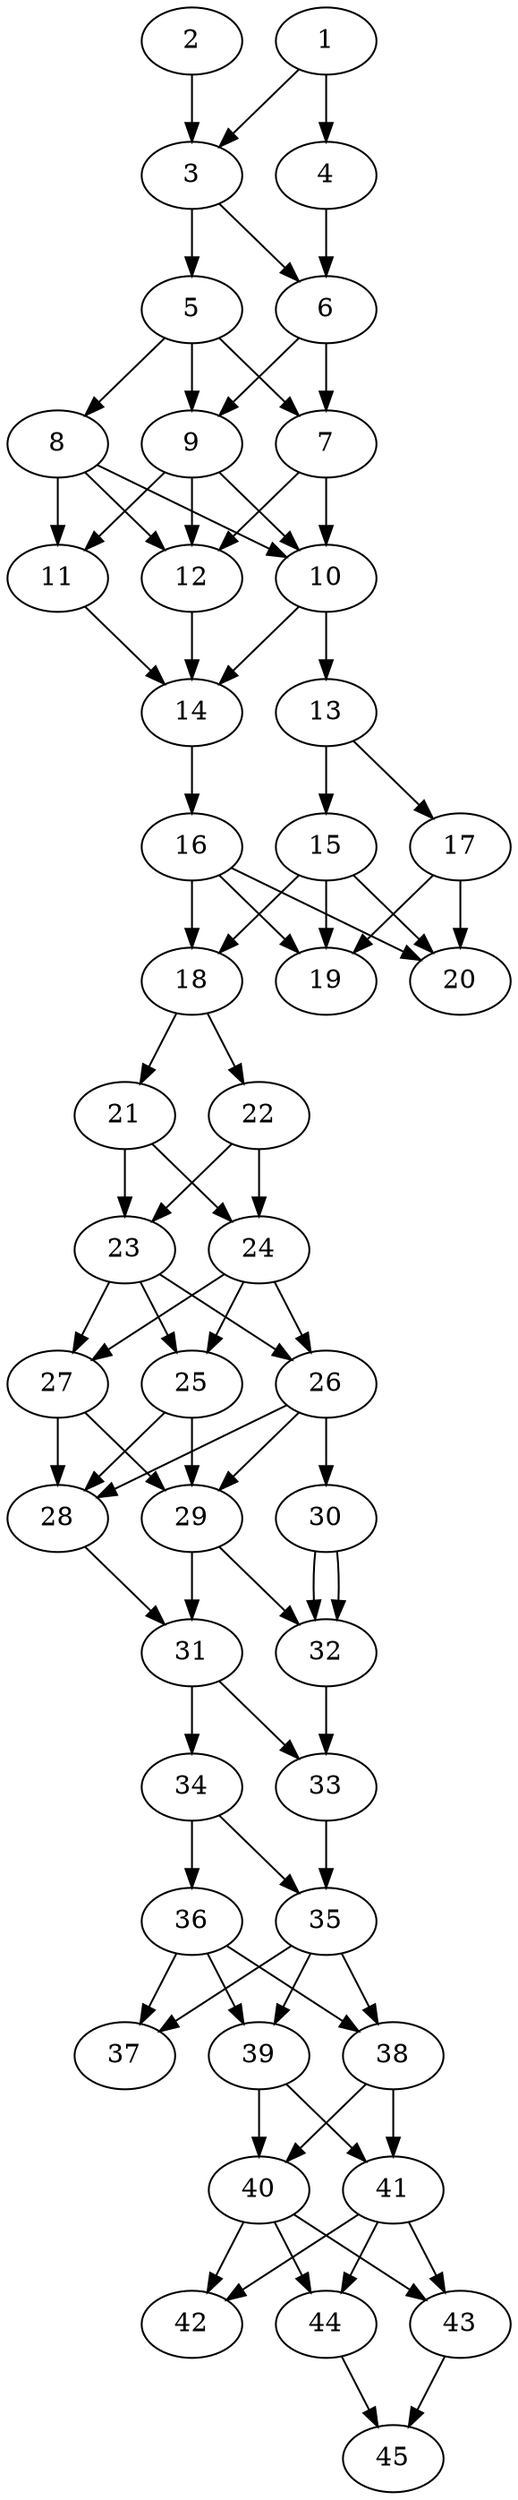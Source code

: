 // DAG automatically generated by daggen at Thu Oct  3 14:07:24 2019
// ./daggen --dot -n 45 --ccr 0.5 --fat 0.3 --regular 0.7 --density 0.9 --mindata 5242880 --maxdata 52428800 
digraph G {
  1 [size="101091328", alpha="0.19", expect_size="50545664"] 
  1 -> 3 [size ="50545664"]
  1 -> 4 [size ="50545664"]
  2 [size="41805824", alpha="0.06", expect_size="20902912"] 
  2 -> 3 [size ="20902912"]
  3 [size="17215488", alpha="0.18", expect_size="8607744"] 
  3 -> 5 [size ="8607744"]
  3 -> 6 [size ="8607744"]
  4 [size="19111936", alpha="0.08", expect_size="9555968"] 
  4 -> 6 [size ="9555968"]
  5 [size="64595968", alpha="0.14", expect_size="32297984"] 
  5 -> 7 [size ="32297984"]
  5 -> 8 [size ="32297984"]
  5 -> 9 [size ="32297984"]
  6 [size="58476544", alpha="0.03", expect_size="29238272"] 
  6 -> 7 [size ="29238272"]
  6 -> 9 [size ="29238272"]
  7 [size="23228416", alpha="0.08", expect_size="11614208"] 
  7 -> 10 [size ="11614208"]
  7 -> 12 [size ="11614208"]
  8 [size="55932928", alpha="0.18", expect_size="27966464"] 
  8 -> 10 [size ="27966464"]
  8 -> 11 [size ="27966464"]
  8 -> 12 [size ="27966464"]
  9 [size="96657408", alpha="0.18", expect_size="48328704"] 
  9 -> 10 [size ="48328704"]
  9 -> 11 [size ="48328704"]
  9 -> 12 [size ="48328704"]
  10 [size="86218752", alpha="0.15", expect_size="43109376"] 
  10 -> 13 [size ="43109376"]
  10 -> 14 [size ="43109376"]
  11 [size="54558720", alpha="0.05", expect_size="27279360"] 
  11 -> 14 [size ="27279360"]
  12 [size="48852992", alpha="0.08", expect_size="24426496"] 
  12 -> 14 [size ="24426496"]
  13 [size="78127104", alpha="0.13", expect_size="39063552"] 
  13 -> 15 [size ="39063552"]
  13 -> 17 [size ="39063552"]
  14 [size="69578752", alpha="0.19", expect_size="34789376"] 
  14 -> 16 [size ="34789376"]
  15 [size="12566528", alpha="0.14", expect_size="6283264"] 
  15 -> 18 [size ="6283264"]
  15 -> 19 [size ="6283264"]
  15 -> 20 [size ="6283264"]
  16 [size="76695552", alpha="0.19", expect_size="38347776"] 
  16 -> 18 [size ="38347776"]
  16 -> 19 [size ="38347776"]
  16 -> 20 [size ="38347776"]
  17 [size="90013696", alpha="0.15", expect_size="45006848"] 
  17 -> 19 [size ="45006848"]
  17 -> 20 [size ="45006848"]
  18 [size="32753664", alpha="0.05", expect_size="16376832"] 
  18 -> 21 [size ="16376832"]
  18 -> 22 [size ="16376832"]
  19 [size="23003136", alpha="0.17", expect_size="11501568"] 
  20 [size="14954496", alpha="0.09", expect_size="7477248"] 
  21 [size="86693888", alpha="0.20", expect_size="43346944"] 
  21 -> 23 [size ="43346944"]
  21 -> 24 [size ="43346944"]
  22 [size="17700864", alpha="0.17", expect_size="8850432"] 
  22 -> 23 [size ="8850432"]
  22 -> 24 [size ="8850432"]
  23 [size="53653504", alpha="0.16", expect_size="26826752"] 
  23 -> 25 [size ="26826752"]
  23 -> 26 [size ="26826752"]
  23 -> 27 [size ="26826752"]
  24 [size="18626560", alpha="0.17", expect_size="9313280"] 
  24 -> 25 [size ="9313280"]
  24 -> 26 [size ="9313280"]
  24 -> 27 [size ="9313280"]
  25 [size="14389248", alpha="0.09", expect_size="7194624"] 
  25 -> 28 [size ="7194624"]
  25 -> 29 [size ="7194624"]
  26 [size="78987264", alpha="0.12", expect_size="39493632"] 
  26 -> 28 [size ="39493632"]
  26 -> 29 [size ="39493632"]
  26 -> 30 [size ="39493632"]
  27 [size="72419328", alpha="0.17", expect_size="36209664"] 
  27 -> 28 [size ="36209664"]
  27 -> 29 [size ="36209664"]
  28 [size="47968256", alpha="0.12", expect_size="23984128"] 
  28 -> 31 [size ="23984128"]
  29 [size="72134656", alpha="0.05", expect_size="36067328"] 
  29 -> 31 [size ="36067328"]
  29 -> 32 [size ="36067328"]
  30 [size="56668160", alpha="0.14", expect_size="28334080"] 
  30 -> 32 [size ="28334080"]
  30 -> 32 [size ="28334080"]
  31 [size="96868352", alpha="0.13", expect_size="48434176"] 
  31 -> 33 [size ="48434176"]
  31 -> 34 [size ="48434176"]
  32 [size="94601216", alpha="0.20", expect_size="47300608"] 
  32 -> 33 [size ="47300608"]
  33 [size="81184768", alpha="0.01", expect_size="40592384"] 
  33 -> 35 [size ="40592384"]
  34 [size="63350784", alpha="0.14", expect_size="31675392"] 
  34 -> 35 [size ="31675392"]
  34 -> 36 [size ="31675392"]
  35 [size="49727488", alpha="0.08", expect_size="24863744"] 
  35 -> 37 [size ="24863744"]
  35 -> 38 [size ="24863744"]
  35 -> 39 [size ="24863744"]
  36 [size="94425088", alpha="0.16", expect_size="47212544"] 
  36 -> 37 [size ="47212544"]
  36 -> 38 [size ="47212544"]
  36 -> 39 [size ="47212544"]
  37 [size="56692736", alpha="0.01", expect_size="28346368"] 
  38 [size="43646976", alpha="0.10", expect_size="21823488"] 
  38 -> 40 [size ="21823488"]
  38 -> 41 [size ="21823488"]
  39 [size="100734976", alpha="0.03", expect_size="50367488"] 
  39 -> 40 [size ="50367488"]
  39 -> 41 [size ="50367488"]
  40 [size="31016960", alpha="0.16", expect_size="15508480"] 
  40 -> 42 [size ="15508480"]
  40 -> 43 [size ="15508480"]
  40 -> 44 [size ="15508480"]
  41 [size="98965504", alpha="0.05", expect_size="49482752"] 
  41 -> 42 [size ="49482752"]
  41 -> 43 [size ="49482752"]
  41 -> 44 [size ="49482752"]
  42 [size="65542144", alpha="0.16", expect_size="32771072"] 
  43 [size="63485952", alpha="0.16", expect_size="31742976"] 
  43 -> 45 [size ="31742976"]
  44 [size="66070528", alpha="0.18", expect_size="33035264"] 
  44 -> 45 [size ="33035264"]
  45 [size="38014976", alpha="0.00", expect_size="19007488"] 
}
